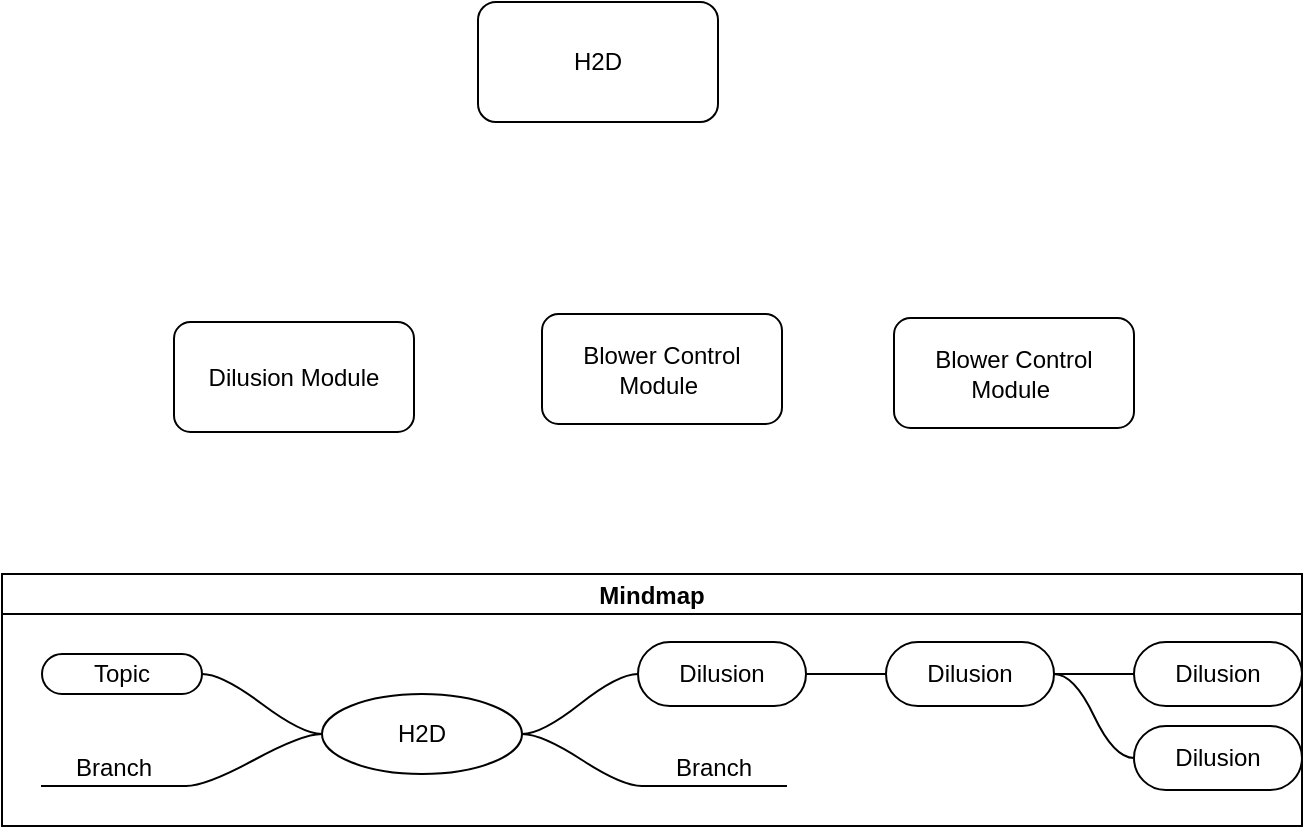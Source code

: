 <mxfile version="21.0.2" type="github" pages="4">
  <diagram name="Main Block" id="Y6knwFs-T7UCbpDHQ6Iz">
    <mxGraphModel dx="1128" dy="624" grid="1" gridSize="2" guides="1" tooltips="1" connect="1" arrows="1" fold="1" page="1" pageScale="1" pageWidth="827" pageHeight="1169" math="0" shadow="0">
      <root>
        <mxCell id="0" />
        <mxCell id="1" parent="0" />
        <mxCell id="JQfaFuJHUV29AyjiBiSE-1" value="H2D" style="rounded=1;whiteSpace=wrap;html=1;" parent="1" vertex="1">
          <mxGeometry x="338" y="194" width="120" height="60" as="geometry" />
        </mxCell>
        <mxCell id="JV4SvgDve0hsDZPZY8U8-1" value="Dilusion Module" style="rounded=1;whiteSpace=wrap;html=1;" parent="1" vertex="1">
          <mxGeometry x="186" y="354" width="120" height="55" as="geometry" />
        </mxCell>
        <mxCell id="F2_ptuYJuiwIA7A89eKy-2" value="Blower Control Module&amp;nbsp;" style="rounded=1;whiteSpace=wrap;html=1;" parent="1" vertex="1">
          <mxGeometry x="370" y="350" width="120" height="55" as="geometry" />
        </mxCell>
        <mxCell id="F2_ptuYJuiwIA7A89eKy-3" value="Blower Control Module&amp;nbsp;" style="rounded=1;whiteSpace=wrap;html=1;" parent="1" vertex="1">
          <mxGeometry x="546" y="352" width="120" height="55" as="geometry" />
        </mxCell>
        <mxCell id="F2_ptuYJuiwIA7A89eKy-4" value="Mindmap" style="swimlane;startSize=20;horizontal=1;containerType=tree;" parent="1" vertex="1">
          <mxGeometry x="100" y="480" width="650" height="126" as="geometry" />
        </mxCell>
        <mxCell id="F2_ptuYJuiwIA7A89eKy-5" value="" style="edgeStyle=entityRelationEdgeStyle;startArrow=none;endArrow=none;segment=10;curved=1;sourcePerimeterSpacing=0;targetPerimeterSpacing=0;rounded=0;" parent="F2_ptuYJuiwIA7A89eKy-4" source="F2_ptuYJuiwIA7A89eKy-9" target="F2_ptuYJuiwIA7A89eKy-10" edge="1">
          <mxGeometry relative="1" as="geometry" />
        </mxCell>
        <mxCell id="F2_ptuYJuiwIA7A89eKy-6" value="" style="edgeStyle=entityRelationEdgeStyle;startArrow=none;endArrow=none;segment=10;curved=1;sourcePerimeterSpacing=0;targetPerimeterSpacing=0;rounded=0;" parent="F2_ptuYJuiwIA7A89eKy-4" source="F2_ptuYJuiwIA7A89eKy-9" target="F2_ptuYJuiwIA7A89eKy-11" edge="1">
          <mxGeometry relative="1" as="geometry" />
        </mxCell>
        <mxCell id="F2_ptuYJuiwIA7A89eKy-7" value="" style="edgeStyle=entityRelationEdgeStyle;startArrow=none;endArrow=none;segment=10;curved=1;sourcePerimeterSpacing=0;targetPerimeterSpacing=0;rounded=0;" parent="F2_ptuYJuiwIA7A89eKy-4" source="F2_ptuYJuiwIA7A89eKy-9" target="F2_ptuYJuiwIA7A89eKy-12" edge="1">
          <mxGeometry relative="1" as="geometry" />
        </mxCell>
        <mxCell id="F2_ptuYJuiwIA7A89eKy-8" value="" style="edgeStyle=entityRelationEdgeStyle;startArrow=none;endArrow=none;segment=10;curved=1;sourcePerimeterSpacing=0;targetPerimeterSpacing=0;rounded=0;" parent="F2_ptuYJuiwIA7A89eKy-4" source="F2_ptuYJuiwIA7A89eKy-9" target="F2_ptuYJuiwIA7A89eKy-13" edge="1">
          <mxGeometry relative="1" as="geometry" />
        </mxCell>
        <mxCell id="F2_ptuYJuiwIA7A89eKy-9" value="H2D" style="ellipse;whiteSpace=wrap;html=1;align=center;treeFolding=1;treeMoving=1;newEdgeStyle={&quot;edgeStyle&quot;:&quot;entityRelationEdgeStyle&quot;,&quot;startArrow&quot;:&quot;none&quot;,&quot;endArrow&quot;:&quot;none&quot;,&quot;segment&quot;:10,&quot;curved&quot;:1,&quot;sourcePerimeterSpacing&quot;:0,&quot;targetPerimeterSpacing&quot;:0};" parent="F2_ptuYJuiwIA7A89eKy-4" vertex="1">
          <mxGeometry x="160" y="60" width="100" height="40" as="geometry" />
        </mxCell>
        <mxCell id="F2_ptuYJuiwIA7A89eKy-10" value="Dilusion" style="whiteSpace=wrap;html=1;rounded=1;arcSize=50;align=center;verticalAlign=middle;strokeWidth=1;autosize=1;spacing=4;treeFolding=1;treeMoving=1;newEdgeStyle={&quot;edgeStyle&quot;:&quot;entityRelationEdgeStyle&quot;,&quot;startArrow&quot;:&quot;none&quot;,&quot;endArrow&quot;:&quot;none&quot;,&quot;segment&quot;:10,&quot;curved&quot;:1,&quot;sourcePerimeterSpacing&quot;:0,&quot;targetPerimeterSpacing&quot;:0};" parent="F2_ptuYJuiwIA7A89eKy-4" vertex="1">
          <mxGeometry x="318" y="34" width="84" height="32" as="geometry" />
        </mxCell>
        <mxCell id="F2_ptuYJuiwIA7A89eKy-11" value="Branch" style="whiteSpace=wrap;html=1;shape=partialRectangle;top=0;left=0;bottom=1;right=0;points=[[0,1],[1,1]];fillColor=none;align=center;verticalAlign=bottom;routingCenterY=0.5;snapToPoint=1;autosize=1;treeFolding=1;treeMoving=1;newEdgeStyle={&quot;edgeStyle&quot;:&quot;entityRelationEdgeStyle&quot;,&quot;startArrow&quot;:&quot;none&quot;,&quot;endArrow&quot;:&quot;none&quot;,&quot;segment&quot;:10,&quot;curved&quot;:1,&quot;sourcePerimeterSpacing&quot;:0,&quot;targetPerimeterSpacing&quot;:0};" parent="F2_ptuYJuiwIA7A89eKy-4" vertex="1">
          <mxGeometry x="320" y="80" width="72" height="26" as="geometry" />
        </mxCell>
        <mxCell id="F2_ptuYJuiwIA7A89eKy-12" value="Topic" style="whiteSpace=wrap;html=1;rounded=1;arcSize=50;align=center;verticalAlign=middle;strokeWidth=1;autosize=1;spacing=4;treeFolding=1;treeMoving=1;newEdgeStyle={&quot;edgeStyle&quot;:&quot;entityRelationEdgeStyle&quot;,&quot;startArrow&quot;:&quot;none&quot;,&quot;endArrow&quot;:&quot;none&quot;,&quot;segment&quot;:10,&quot;curved&quot;:1,&quot;sourcePerimeterSpacing&quot;:0,&quot;targetPerimeterSpacing&quot;:0};" parent="F2_ptuYJuiwIA7A89eKy-4" vertex="1">
          <mxGeometry x="20" y="40" width="80" height="20" as="geometry" />
        </mxCell>
        <mxCell id="F2_ptuYJuiwIA7A89eKy-13" value="Branch" style="whiteSpace=wrap;html=1;shape=partialRectangle;top=0;left=0;bottom=1;right=0;points=[[0,1],[1,1]];fillColor=none;align=center;verticalAlign=bottom;routingCenterY=0.5;snapToPoint=1;autosize=1;treeFolding=1;treeMoving=1;newEdgeStyle={&quot;edgeStyle&quot;:&quot;entityRelationEdgeStyle&quot;,&quot;startArrow&quot;:&quot;none&quot;,&quot;endArrow&quot;:&quot;none&quot;,&quot;segment&quot;:10,&quot;curved&quot;:1,&quot;sourcePerimeterSpacing&quot;:0,&quot;targetPerimeterSpacing&quot;:0};" parent="F2_ptuYJuiwIA7A89eKy-4" vertex="1">
          <mxGeometry x="20" y="80" width="72" height="26" as="geometry" />
        </mxCell>
        <mxCell id="F2_ptuYJuiwIA7A89eKy-14" value="" style="edgeStyle=entityRelationEdgeStyle;startArrow=none;endArrow=none;segment=10;curved=1;sourcePerimeterSpacing=0;targetPerimeterSpacing=0;rounded=0;" parent="F2_ptuYJuiwIA7A89eKy-4" source="F2_ptuYJuiwIA7A89eKy-10" target="F2_ptuYJuiwIA7A89eKy-15" edge="1">
          <mxGeometry relative="1" as="geometry">
            <mxPoint x="480" y="558" as="sourcePoint" />
          </mxGeometry>
        </mxCell>
        <mxCell id="F2_ptuYJuiwIA7A89eKy-15" value="Dilusion" style="whiteSpace=wrap;html=1;rounded=1;arcSize=50;align=center;verticalAlign=middle;strokeWidth=1;autosize=1;spacing=4;treeFolding=1;treeMoving=1;newEdgeStyle={&quot;edgeStyle&quot;:&quot;entityRelationEdgeStyle&quot;,&quot;startArrow&quot;:&quot;none&quot;,&quot;endArrow&quot;:&quot;none&quot;,&quot;segment&quot;:10,&quot;curved&quot;:1,&quot;sourcePerimeterSpacing&quot;:0,&quot;targetPerimeterSpacing&quot;:0};" parent="F2_ptuYJuiwIA7A89eKy-4" vertex="1">
          <mxGeometry x="442" y="34" width="84" height="32" as="geometry" />
        </mxCell>
        <mxCell id="F2_ptuYJuiwIA7A89eKy-16" value="" style="edgeStyle=entityRelationEdgeStyle;startArrow=none;endArrow=none;segment=10;curved=1;sourcePerimeterSpacing=0;targetPerimeterSpacing=0;rounded=0;" parent="F2_ptuYJuiwIA7A89eKy-4" source="F2_ptuYJuiwIA7A89eKy-15" target="F2_ptuYJuiwIA7A89eKy-17" edge="1">
          <mxGeometry relative="1" as="geometry">
            <mxPoint x="622" y="528" as="sourcePoint" />
          </mxGeometry>
        </mxCell>
        <mxCell id="F2_ptuYJuiwIA7A89eKy-17" value="Dilusion" style="whiteSpace=wrap;html=1;rounded=1;arcSize=50;align=center;verticalAlign=middle;strokeWidth=1;autosize=1;spacing=4;treeFolding=1;treeMoving=1;newEdgeStyle={&quot;edgeStyle&quot;:&quot;entityRelationEdgeStyle&quot;,&quot;startArrow&quot;:&quot;none&quot;,&quot;endArrow&quot;:&quot;none&quot;,&quot;segment&quot;:10,&quot;curved&quot;:1,&quot;sourcePerimeterSpacing&quot;:0,&quot;targetPerimeterSpacing&quot;:0};" parent="F2_ptuYJuiwIA7A89eKy-4" vertex="1">
          <mxGeometry x="566" y="34" width="84" height="32" as="geometry" />
        </mxCell>
        <mxCell id="F2_ptuYJuiwIA7A89eKy-18" value="" style="edgeStyle=entityRelationEdgeStyle;startArrow=none;endArrow=none;segment=10;curved=1;sourcePerimeterSpacing=0;targetPerimeterSpacing=0;rounded=0;" parent="F2_ptuYJuiwIA7A89eKy-4" source="F2_ptuYJuiwIA7A89eKy-15" target="F2_ptuYJuiwIA7A89eKy-19" edge="1">
          <mxGeometry relative="1" as="geometry">
            <mxPoint x="622" y="528" as="sourcePoint" />
          </mxGeometry>
        </mxCell>
        <mxCell id="F2_ptuYJuiwIA7A89eKy-19" value="Dilusion" style="whiteSpace=wrap;html=1;rounded=1;arcSize=50;align=center;verticalAlign=middle;strokeWidth=1;autosize=1;spacing=4;treeFolding=1;treeMoving=1;newEdgeStyle={&quot;edgeStyle&quot;:&quot;entityRelationEdgeStyle&quot;,&quot;startArrow&quot;:&quot;none&quot;,&quot;endArrow&quot;:&quot;none&quot;,&quot;segment&quot;:10,&quot;curved&quot;:1,&quot;sourcePerimeterSpacing&quot;:0,&quot;targetPerimeterSpacing&quot;:0};" parent="F2_ptuYJuiwIA7A89eKy-4" vertex="1">
          <mxGeometry x="566" y="76" width="84" height="32" as="geometry" />
        </mxCell>
      </root>
    </mxGraphModel>
  </diagram>
  <diagram id="nLHZhABsj6KZlhxcGFVq" name="DiusionModule">
    <mxGraphModel dx="1434" dy="796" grid="1" gridSize="2" guides="1" tooltips="1" connect="1" arrows="1" fold="1" page="1" pageScale="1" pageWidth="827" pageHeight="1169" math="0" shadow="0">
      <root>
        <mxCell id="0" />
        <mxCell id="1" parent="0" />
        <mxCell id="CHDx1RJ3_q7ObfulKek1-1" style="edgeStyle=orthogonalEdgeStyle;rounded=1;orthogonalLoop=1;jettySize=auto;html=1;strokeColor=#E07A5F;fontColor=#393C56;fillColor=#F2CC8F;" edge="1" parent="1" source="QFv2MqMvq1UF_eYQKJk9-13" target="QFv2MqMvq1UF_eYQKJk9-15">
          <mxGeometry relative="1" as="geometry" />
        </mxCell>
        <mxCell id="QFv2MqMvq1UF_eYQKJk9-13" value="&lt;p style=&quot;margin:0px;margin-top:4px;text-align:center;&quot;&gt;State2&lt;hr/&gt;&lt;/p&gt;&lt;p style=&quot;margin:0px;margin-left:8px;text-align:left;&quot;&gt;entry / entryActivity&lt;br/&gt;do / doActivity&lt;br/&gt;exit / exitActivity&lt;/p&gt;" style="shape=mxgraph.sysml.simpleState;html=1;overflow=fill;whiteSpace=wrap;align=center;labelBackgroundColor=none;fillColor=#F2CC8F;strokeColor=#E07A5F;fontColor=#393C56;rounded=1;" vertex="1" parent="1">
          <mxGeometry x="262" y="156" width="200" height="100" as="geometry" />
        </mxCell>
        <mxCell id="QFv2MqMvq1UF_eYQKJk9-16" style="edgeStyle=orthogonalEdgeStyle;rounded=1;orthogonalLoop=1;jettySize=auto;html=1;labelBackgroundColor=none;strokeColor=#E07A5F;fontColor=default;" edge="1" parent="1" source="QFv2MqMvq1UF_eYQKJk9-14" target="QFv2MqMvq1UF_eYQKJk9-13">
          <mxGeometry relative="1" as="geometry" />
        </mxCell>
        <mxCell id="QFv2MqMvq1UF_eYQKJk9-14" value="&lt;p style=&quot;margin:0px;margin-top:4px;text-align:center;&quot;&gt;State2&lt;hr/&gt;&lt;/p&gt;&lt;p style=&quot;margin:0px;margin-left:8px;text-align:left;&quot;&gt;entry / entryActivity&lt;br/&gt;do / doActivity&lt;br/&gt;exit / exitActivity&lt;/p&gt;" style="shape=mxgraph.sysml.simpleState;html=1;overflow=fill;whiteSpace=wrap;align=center;labelBackgroundColor=none;fillColor=#F2CC8F;strokeColor=#E07A5F;fontColor=#393C56;rounded=1;" vertex="1" parent="1">
          <mxGeometry x="106" y="376" width="200" height="100" as="geometry" />
        </mxCell>
        <mxCell id="QFv2MqMvq1UF_eYQKJk9-15" value="&lt;p style=&quot;margin:0px;margin-top:4px;text-align:center;&quot;&gt;State2&lt;hr/&gt;&lt;/p&gt;&lt;p style=&quot;margin:0px;margin-left:8px;text-align:left;&quot;&gt;entry / entryActivity&lt;br/&gt;do / doActivity&lt;br/&gt;exit / exitActivity&lt;/p&gt;" style="shape=mxgraph.sysml.simpleState;html=1;overflow=fill;whiteSpace=wrap;align=center;labelBackgroundColor=none;fillColor=#F2CC8F;strokeColor=#E07A5F;fontColor=#393C56;rounded=1;" vertex="1" parent="1">
          <mxGeometry x="474" y="378" width="200" height="100" as="geometry" />
        </mxCell>
        <mxCell id="CHDx1RJ3_q7ObfulKek1-3" value="" style="shape=rhombus;html=1;labelPosition=right;align=left;verticalAlign=middle;rounded=1;strokeColor=#E07A5F;fontColor=#393C56;fillColor=#F2CC8F;" vertex="1" parent="1">
          <mxGeometry x="204" y="36" width="40" height="40" as="geometry" />
        </mxCell>
        <mxCell id="CHDx1RJ3_q7ObfulKek1-4" value="" style="edgeStyle=elbowEdgeStyle;html=1;elbow=horizontal;align=right;verticalAlign=bottom;rounded=0;labelBackgroundColor=none;endArrow=open;endSize=12;strokeColor=#E07A5F;fontColor=#393C56;fillColor=#F2CC8F;" edge="1" target="CHDx1RJ3_q7ObfulKek1-3" parent="1">
          <mxGeometry relative="1" as="geometry">
            <mxPoint x="224" y="16" as="sourcePoint" />
          </mxGeometry>
        </mxCell>
        <mxCell id="CHDx1RJ3_q7ObfulKek1-5" value="[Id&lt;=10]" style="edgeStyle=elbowEdgeStyle;html=1;elbow=vertical;align=right;endArrow=open;rounded=0;labelBackgroundColor=none;endSize=12;strokeColor=#E07A5F;fontColor=#393C56;fillColor=#F2CC8F;" edge="1" source="CHDx1RJ3_q7ObfulKek1-3" parent="1">
          <mxGeometry relative="1" as="geometry">
            <mxPoint x="224" y="116" as="targetPoint" />
          </mxGeometry>
        </mxCell>
        <mxCell id="CHDx1RJ3_q7ObfulKek1-6" value="[Id&gt;10]" style="edgeStyle=elbowEdgeStyle;html=1;elbow=vertical;align=left;endArrow=open;rounded=0;labelBackgroundColor=none;verticalAlign=bottom;endSize=12;strokeColor=#E07A5F;fontColor=#393C56;fillColor=#F2CC8F;" edge="1" source="CHDx1RJ3_q7ObfulKek1-3" parent="1">
          <mxGeometry relative="1" as="geometry">
            <mxPoint x="354" y="116" as="targetPoint" />
          </mxGeometry>
        </mxCell>
        <mxCell id="CHDx1RJ3_q7ObfulKek1-7" value="trigger[guard]/activity" style="edgeStyle=none;html=1;endArrow=open;endSize=12;strokeWidth=3;verticalAlign=bottom;rounded=1;strokeColor=#E07A5F;fontColor=#393C56;fillColor=#F2CC8F;" edge="1" parent="1">
          <mxGeometry width="160" relative="1" as="geometry">
            <mxPoint x="80" y="286" as="sourcePoint" />
            <mxPoint x="240" y="286" as="targetPoint" />
          </mxGeometry>
        </mxCell>
      </root>
    </mxGraphModel>
  </diagram>
  <diagram id="rSfPsmNTkXz0_mw71z06" name="BlowerModule">
    <mxGraphModel dx="1434" dy="796" grid="1" gridSize="2" guides="1" tooltips="1" connect="1" arrows="1" fold="1" page="1" pageScale="1" pageWidth="827" pageHeight="1169" math="0" shadow="0">
      <root>
        <mxCell id="0" />
        <mxCell id="1" parent="0" />
      </root>
    </mxGraphModel>
  </diagram>
  <diagram id="iQmSwvzKtOvwUnxd-vjW" name="페이지-4">
    <mxGraphModel dx="1434" dy="796" grid="1" gridSize="2" guides="1" tooltips="1" connect="1" arrows="1" fold="1" page="1" pageScale="1" pageWidth="827" pageHeight="1169" math="0" shadow="0">
      <root>
        <mxCell id="0" />
        <mxCell id="1" parent="0" />
      </root>
    </mxGraphModel>
  </diagram>
</mxfile>
